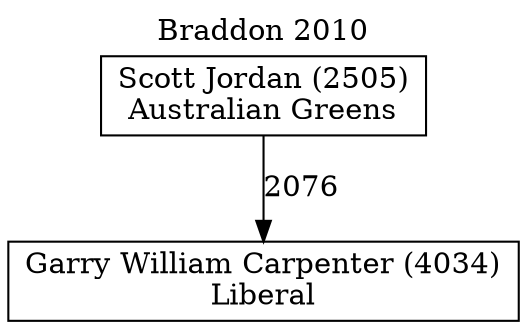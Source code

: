 // House preference flow
digraph "Garry William Carpenter (4034)_Braddon_2010" {
	graph [label="Braddon 2010" labelloc=t mclimit=10]
	node [shape=box]
	"Garry William Carpenter (4034)" [label="Garry William Carpenter (4034)
Liberal"]
	"Scott Jordan (2505)" [label="Scott Jordan (2505)
Australian Greens"]
	"Scott Jordan (2505)" -> "Garry William Carpenter (4034)" [label=2076]
}
